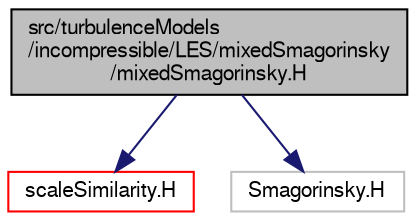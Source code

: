 digraph "src/turbulenceModels/incompressible/LES/mixedSmagorinsky/mixedSmagorinsky.H"
{
  bgcolor="transparent";
  edge [fontname="FreeSans",fontsize="10",labelfontname="FreeSans",labelfontsize="10"];
  node [fontname="FreeSans",fontsize="10",shape=record];
  Node0 [label="src/turbulenceModels\l/incompressible/LES/mixedSmagorinsky\l/mixedSmagorinsky.H",height=0.2,width=0.4,color="black", fillcolor="grey75", style="filled", fontcolor="black"];
  Node0 -> Node1 [color="midnightblue",fontsize="10",style="solid",fontname="FreeSans"];
  Node1 [label="scaleSimilarity.H",height=0.2,width=0.4,color="red",URL="$a17447.html"];
  Node0 -> Node4 [color="midnightblue",fontsize="10",style="solid",fontname="FreeSans"];
  Node4 [label="Smagorinsky.H",height=0.2,width=0.4,color="grey75"];
}
